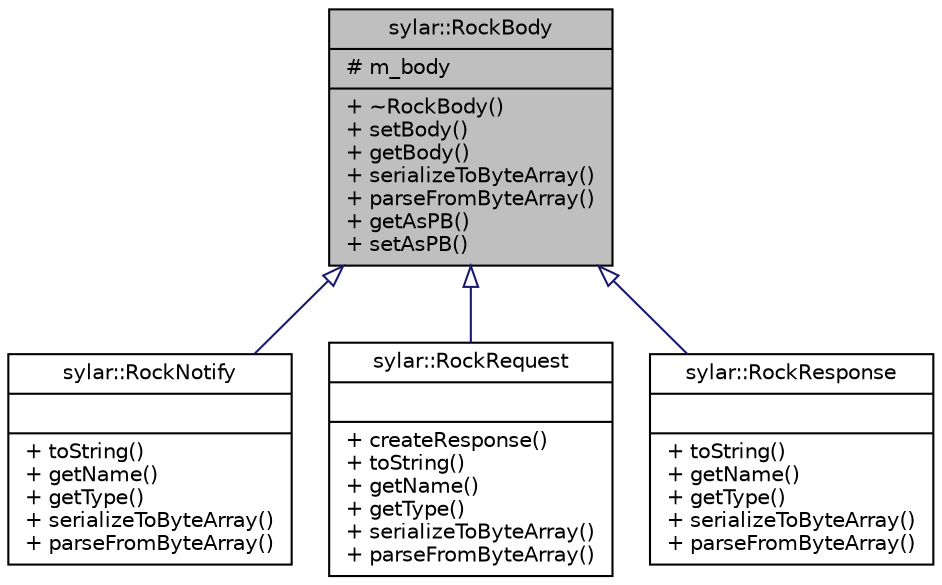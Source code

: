 digraph "sylar::RockBody"
{
 // LATEX_PDF_SIZE
  edge [fontname="Helvetica",fontsize="10",labelfontname="Helvetica",labelfontsize="10"];
  node [fontname="Helvetica",fontsize="10",shape=record];
  Node1 [label="{sylar::RockBody\n|# m_body\l|+ ~RockBody()\l+ setBody()\l+ getBody()\l+ serializeToByteArray()\l+ parseFromByteArray()\l+ getAsPB()\l+ setAsPB()\l}",height=0.2,width=0.4,color="black", fillcolor="grey75", style="filled", fontcolor="black",tooltip=" "];
  Node1 -> Node2 [dir="back",color="midnightblue",fontsize="10",style="solid",arrowtail="onormal",fontname="Helvetica"];
  Node2 [label="{sylar::RockNotify\n||+ toString()\l+ getName()\l+ getType()\l+ serializeToByteArray()\l+ parseFromByteArray()\l}",height=0.2,width=0.4,color="black", fillcolor="white", style="filled",URL="$classsylar_1_1RockNotify.html",tooltip=" "];
  Node1 -> Node3 [dir="back",color="midnightblue",fontsize="10",style="solid",arrowtail="onormal",fontname="Helvetica"];
  Node3 [label="{sylar::RockRequest\n||+ createResponse()\l+ toString()\l+ getName()\l+ getType()\l+ serializeToByteArray()\l+ parseFromByteArray()\l}",height=0.2,width=0.4,color="black", fillcolor="white", style="filled",URL="$classsylar_1_1RockRequest.html",tooltip=" "];
  Node1 -> Node4 [dir="back",color="midnightblue",fontsize="10",style="solid",arrowtail="onormal",fontname="Helvetica"];
  Node4 [label="{sylar::RockResponse\n||+ toString()\l+ getName()\l+ getType()\l+ serializeToByteArray()\l+ parseFromByteArray()\l}",height=0.2,width=0.4,color="black", fillcolor="white", style="filled",URL="$classsylar_1_1RockResponse.html",tooltip=" "];
}
